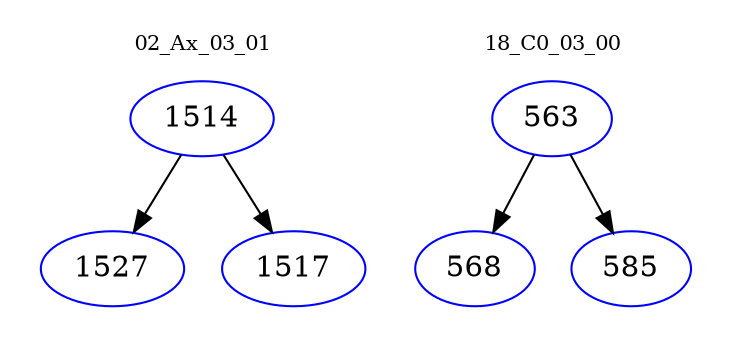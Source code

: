 digraph{
subgraph cluster_0 {
color = white
label = "02_Ax_03_01";
fontsize=10;
T0_1514 [label="1514", color="blue"]
T0_1514 -> T0_1527 [color="black"]
T0_1527 [label="1527", color="blue"]
T0_1514 -> T0_1517 [color="black"]
T0_1517 [label="1517", color="blue"]
}
subgraph cluster_1 {
color = white
label = "18_C0_03_00";
fontsize=10;
T1_563 [label="563", color="blue"]
T1_563 -> T1_568 [color="black"]
T1_568 [label="568", color="blue"]
T1_563 -> T1_585 [color="black"]
T1_585 [label="585", color="blue"]
}
}
